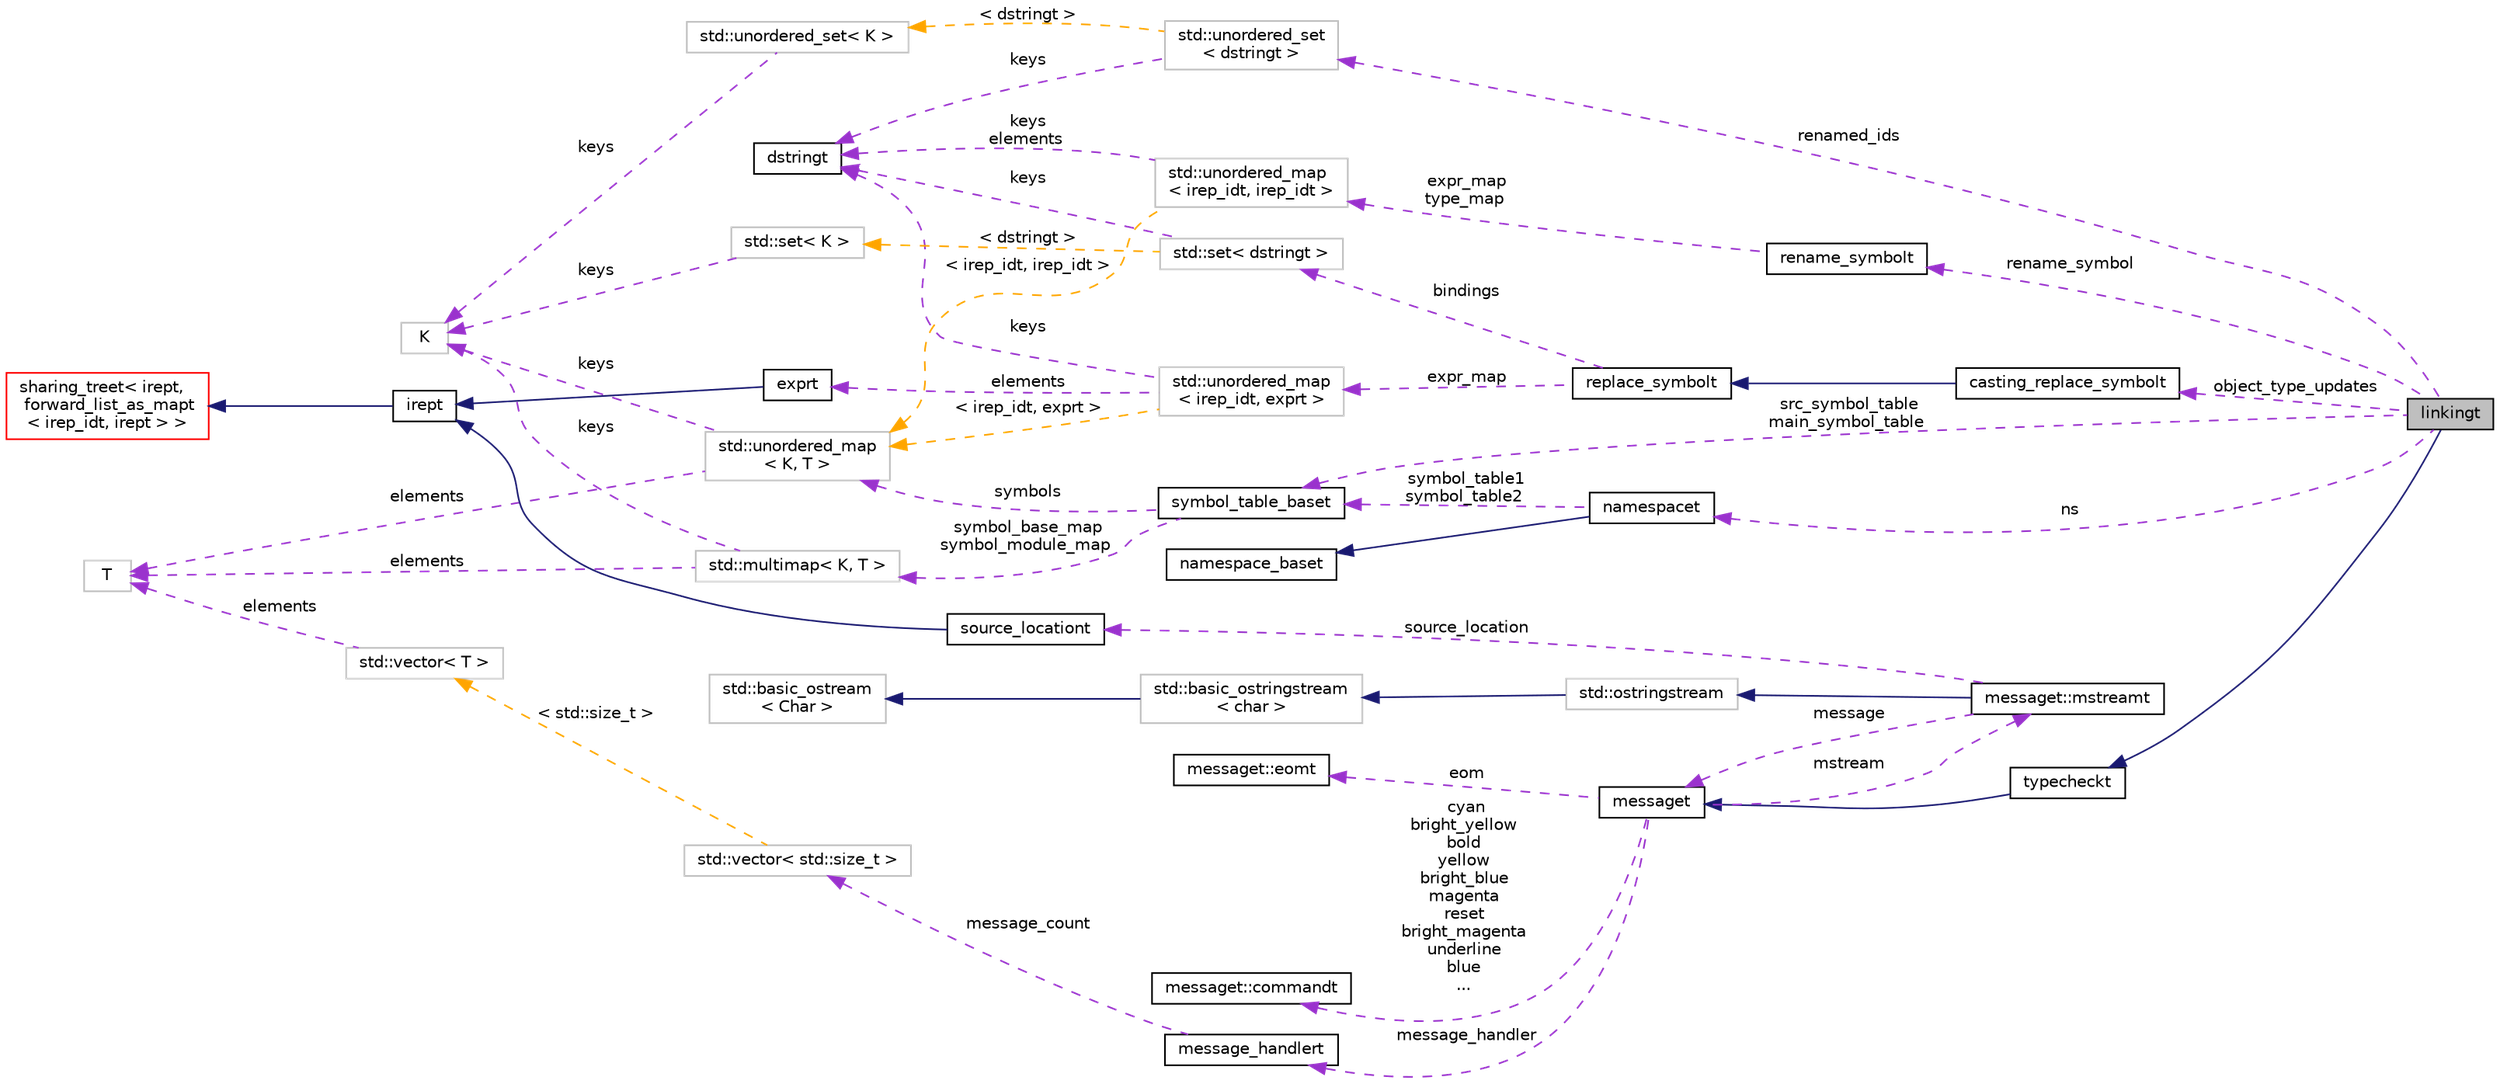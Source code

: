 digraph "linkingt"
{
 // LATEX_PDF_SIZE
  bgcolor="transparent";
  edge [fontname="Helvetica",fontsize="10",labelfontname="Helvetica",labelfontsize="10"];
  node [fontname="Helvetica",fontsize="10",shape=record];
  rankdir="LR";
  Node1 [label="linkingt",height=0.2,width=0.4,color="black", fillcolor="grey75", style="filled", fontcolor="black",tooltip=" "];
  Node2 -> Node1 [dir="back",color="midnightblue",fontsize="10",style="solid",fontname="Helvetica"];
  Node2 [label="typecheckt",height=0.2,width=0.4,color="black",URL="$classtypecheckt.html",tooltip=" "];
  Node3 -> Node2 [dir="back",color="midnightblue",fontsize="10",style="solid",fontname="Helvetica"];
  Node3 [label="messaget",height=0.2,width=0.4,color="black",URL="$classmessaget.html",tooltip="Class that provides messages with a built-in verbosity 'level'."];
  Node4 -> Node3 [dir="back",color="darkorchid3",fontsize="10",style="dashed",label=" message_handler" ,fontname="Helvetica"];
  Node4 [label="message_handlert",height=0.2,width=0.4,color="black",URL="$classmessage__handlert.html",tooltip=" "];
  Node5 -> Node4 [dir="back",color="darkorchid3",fontsize="10",style="dashed",label=" message_count" ,fontname="Helvetica"];
  Node5 [label="std::vector\< std::size_t \>",height=0.2,width=0.4,color="grey75",tooltip=" "];
  Node6 -> Node5 [dir="back",color="orange",fontsize="10",style="dashed",label=" \< std::size_t \>" ,fontname="Helvetica"];
  Node6 [label="std::vector\< T \>",height=0.2,width=0.4,color="grey75",tooltip="STL class."];
  Node7 -> Node6 [dir="back",color="darkorchid3",fontsize="10",style="dashed",label=" elements" ,fontname="Helvetica"];
  Node7 [label="T",height=0.2,width=0.4,color="grey75",tooltip=" "];
  Node8 -> Node3 [dir="back",color="darkorchid3",fontsize="10",style="dashed",label=" cyan\nbright_yellow\nbold\nyellow\nbright_blue\nmagenta\nreset\nbright_magenta\nunderline\nblue\n..." ,fontname="Helvetica"];
  Node8 [label="messaget::commandt",height=0.2,width=0.4,color="black",URL="$classmessaget_1_1commandt.html",tooltip=" "];
  Node9 -> Node3 [dir="back",color="darkorchid3",fontsize="10",style="dashed",label=" mstream" ,fontname="Helvetica"];
  Node9 [label="messaget::mstreamt",height=0.2,width=0.4,color="black",URL="$classmessaget_1_1mstreamt.html",tooltip=" "];
  Node10 -> Node9 [dir="back",color="midnightblue",fontsize="10",style="solid",fontname="Helvetica"];
  Node10 [label="std::ostringstream",height=0.2,width=0.4,color="grey75",tooltip="STL class."];
  Node11 -> Node10 [dir="back",color="midnightblue",fontsize="10",style="solid",fontname="Helvetica"];
  Node11 [label="std::basic_ostringstream\l\< char \>",height=0.2,width=0.4,color="grey75",tooltip="STL class."];
  Node12 -> Node11 [dir="back",color="midnightblue",fontsize="10",style="solid",fontname="Helvetica"];
  Node12 [label="std::basic_ostream\l\< Char \>",height=0.2,width=0.4,color="grey75",tooltip="STL class."];
  Node3 -> Node9 [dir="back",color="darkorchid3",fontsize="10",style="dashed",label=" message" ,fontname="Helvetica"];
  Node15 -> Node9 [dir="back",color="darkorchid3",fontsize="10",style="dashed",label=" source_location" ,fontname="Helvetica"];
  Node15 [label="source_locationt",height=0.2,width=0.4,color="black",URL="$classsource__locationt.html",tooltip=" "];
  Node16 -> Node15 [dir="back",color="midnightblue",fontsize="10",style="solid",fontname="Helvetica"];
  Node16 [label="irept",height=0.2,width=0.4,color="black",URL="$classirept.html",tooltip="There are a large number of kinds of tree structured or tree-like data in CPROVER."];
  Node17 -> Node16 [dir="back",color="midnightblue",fontsize="10",style="solid",fontname="Helvetica"];
  Node17 [label="sharing_treet\< irept,\l forward_list_as_mapt\l\< irep_idt, irept \> \>",height=0.2,width=0.4,color="red",URL="$classsharing__treet.html",tooltip=" "];
  Node23 -> Node3 [dir="back",color="darkorchid3",fontsize="10",style="dashed",label=" eom" ,fontname="Helvetica"];
  Node23 [label="messaget::eomt",height=0.2,width=0.4,color="black",URL="$classmessaget_1_1eomt.html",tooltip=" "];
  Node24 -> Node1 [dir="back",color="darkorchid3",fontsize="10",style="dashed",label=" renamed_ids" ,fontname="Helvetica"];
  Node24 [label="std::unordered_set\l\< dstringt \>",height=0.2,width=0.4,color="grey75",tooltip=" "];
  Node21 -> Node24 [dir="back",color="darkorchid3",fontsize="10",style="dashed",label=" keys" ,fontname="Helvetica"];
  Node21 [label="dstringt",height=0.2,width=0.4,color="black",URL="$classdstringt.html",tooltip="dstringt has one field, an unsigned integer no which is an index into a static table of strings."];
  Node25 -> Node24 [dir="back",color="orange",fontsize="10",style="dashed",label=" \< dstringt \>" ,fontname="Helvetica"];
  Node25 [label="std::unordered_set\< K \>",height=0.2,width=0.4,color="grey75",tooltip="STL class."];
  Node26 -> Node25 [dir="back",color="darkorchid3",fontsize="10",style="dashed",label=" keys" ,fontname="Helvetica"];
  Node26 [label="K",height=0.2,width=0.4,color="grey75",tooltip=" "];
  Node27 -> Node1 [dir="back",color="darkorchid3",fontsize="10",style="dashed",label=" src_symbol_table\nmain_symbol_table" ,fontname="Helvetica"];
  Node27 [label="symbol_table_baset",height=0.2,width=0.4,color="black",URL="$classsymbol__table__baset.html",tooltip="The symbol table base class interface."];
  Node28 -> Node27 [dir="back",color="darkorchid3",fontsize="10",style="dashed",label=" symbol_base_map\nsymbol_module_map" ,fontname="Helvetica"];
  Node28 [label="std::multimap\< K, T \>",height=0.2,width=0.4,color="grey75",tooltip="STL class."];
  Node26 -> Node28 [dir="back",color="darkorchid3",fontsize="10",style="dashed",label=" keys" ,fontname="Helvetica"];
  Node7 -> Node28 [dir="back",color="darkorchid3",fontsize="10",style="dashed",label=" elements" ,fontname="Helvetica"];
  Node29 -> Node27 [dir="back",color="darkorchid3",fontsize="10",style="dashed",label=" symbols" ,fontname="Helvetica"];
  Node29 [label="std::unordered_map\l\< K, T \>",height=0.2,width=0.4,color="grey75",tooltip="STL class."];
  Node26 -> Node29 [dir="back",color="darkorchid3",fontsize="10",style="dashed",label=" keys" ,fontname="Helvetica"];
  Node7 -> Node29 [dir="back",color="darkorchid3",fontsize="10",style="dashed",label=" elements" ,fontname="Helvetica"];
  Node30 -> Node1 [dir="back",color="darkorchid3",fontsize="10",style="dashed",label=" ns" ,fontname="Helvetica"];
  Node30 [label="namespacet",height=0.2,width=0.4,color="black",URL="$classnamespacet.html",tooltip="A namespacet is essentially one or two symbol tables bound together, to allow for symbol lookups in t..."];
  Node31 -> Node30 [dir="back",color="midnightblue",fontsize="10",style="solid",fontname="Helvetica"];
  Node31 [label="namespace_baset",height=0.2,width=0.4,color="black",URL="$classnamespace__baset.html",tooltip="Basic interface for a namespace."];
  Node27 -> Node30 [dir="back",color="darkorchid3",fontsize="10",style="dashed",label=" symbol_table1\nsymbol_table2" ,fontname="Helvetica"];
  Node32 -> Node1 [dir="back",color="darkorchid3",fontsize="10",style="dashed",label=" rename_symbol" ,fontname="Helvetica"];
  Node32 [label="rename_symbolt",height=0.2,width=0.4,color="black",URL="$classrename__symbolt.html",tooltip=" "];
  Node33 -> Node32 [dir="back",color="darkorchid3",fontsize="10",style="dashed",label=" expr_map\ntype_map" ,fontname="Helvetica"];
  Node33 [label="std::unordered_map\l\< irep_idt, irep_idt \>",height=0.2,width=0.4,color="grey75",tooltip=" "];
  Node21 -> Node33 [dir="back",color="darkorchid3",fontsize="10",style="dashed",label=" keys\nelements" ,fontname="Helvetica"];
  Node29 -> Node33 [dir="back",color="orange",fontsize="10",style="dashed",label=" \< irep_idt, irep_idt \>" ,fontname="Helvetica"];
  Node34 -> Node1 [dir="back",color="darkorchid3",fontsize="10",style="dashed",label=" object_type_updates" ,fontname="Helvetica"];
  Node34 [label="casting_replace_symbolt",height=0.2,width=0.4,color="black",URL="$classcasting__replace__symbolt.html",tooltip=" "];
  Node35 -> Node34 [dir="back",color="midnightblue",fontsize="10",style="solid",fontname="Helvetica"];
  Node35 [label="replace_symbolt",height=0.2,width=0.4,color="black",URL="$classreplace__symbolt.html",tooltip="Replace a symbol expression by a given expression."];
  Node36 -> Node35 [dir="back",color="darkorchid3",fontsize="10",style="dashed",label=" expr_map" ,fontname="Helvetica"];
  Node36 [label="std::unordered_map\l\< irep_idt, exprt \>",height=0.2,width=0.4,color="grey75",tooltip=" "];
  Node21 -> Node36 [dir="back",color="darkorchid3",fontsize="10",style="dashed",label=" keys" ,fontname="Helvetica"];
  Node37 -> Node36 [dir="back",color="darkorchid3",fontsize="10",style="dashed",label=" elements" ,fontname="Helvetica"];
  Node37 [label="exprt",height=0.2,width=0.4,color="black",URL="$classexprt.html",tooltip="Base class for all expressions."];
  Node16 -> Node37 [dir="back",color="midnightblue",fontsize="10",style="solid",fontname="Helvetica"];
  Node29 -> Node36 [dir="back",color="orange",fontsize="10",style="dashed",label=" \< irep_idt, exprt \>" ,fontname="Helvetica"];
  Node38 -> Node35 [dir="back",color="darkorchid3",fontsize="10",style="dashed",label=" bindings" ,fontname="Helvetica"];
  Node38 [label="std::set\< dstringt \>",height=0.2,width=0.4,color="grey75",tooltip=" "];
  Node21 -> Node38 [dir="back",color="darkorchid3",fontsize="10",style="dashed",label=" keys" ,fontname="Helvetica"];
  Node39 -> Node38 [dir="back",color="orange",fontsize="10",style="dashed",label=" \< dstringt \>" ,fontname="Helvetica"];
  Node39 [label="std::set\< K \>",height=0.2,width=0.4,color="grey75",tooltip="STL class."];
  Node26 -> Node39 [dir="back",color="darkorchid3",fontsize="10",style="dashed",label=" keys" ,fontname="Helvetica"];
}

